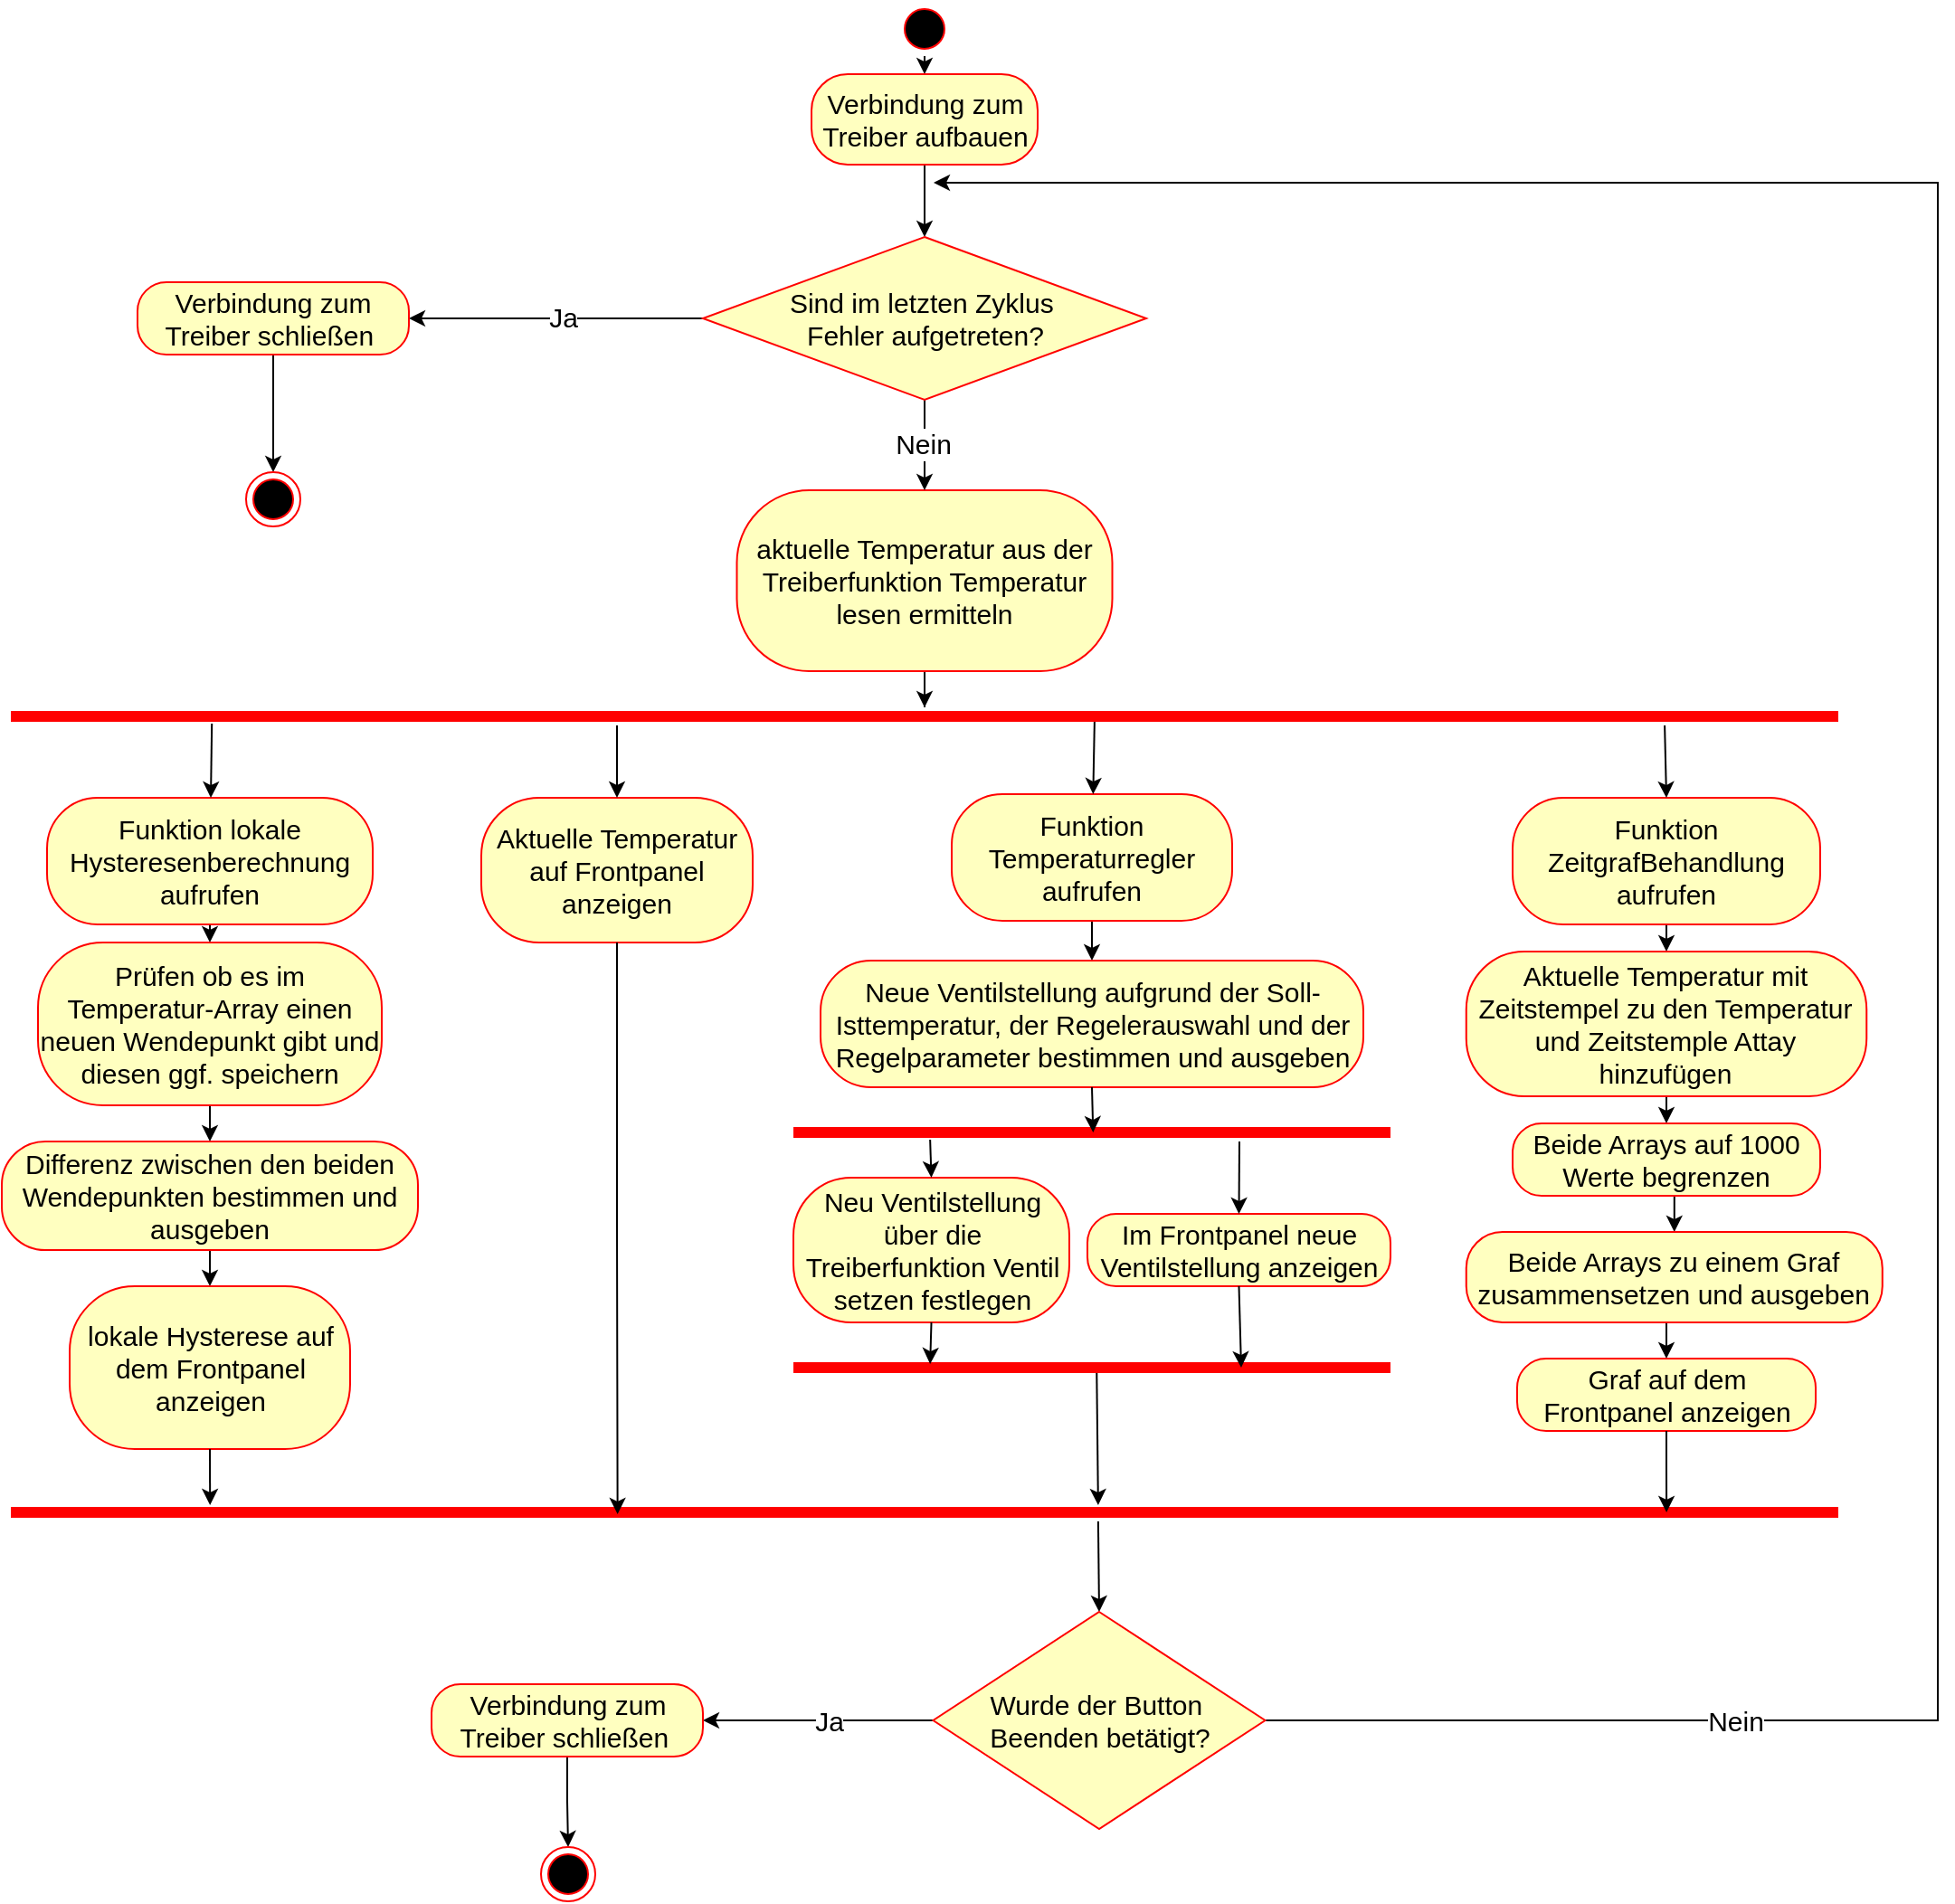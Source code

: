 <mxfile version="26.0.16">
  <diagram name="Page-1" id="e7e014a7-5840-1c2e-5031-d8a46d1fe8dd">
    <mxGraphModel dx="1426" dy="1615" grid="1" gridSize="10" guides="1" tooltips="1" connect="1" arrows="1" fold="1" page="1" pageScale="1" pageWidth="1169" pageHeight="826" background="none" math="0" shadow="0">
      <root>
        <mxCell id="0" />
        <mxCell id="1" parent="0" />
        <mxCell id="NhYI7kzIbhqHk0hFpWX_-93" style="edgeStyle=orthogonalEdgeStyle;rounded=0;orthogonalLoop=1;jettySize=auto;html=1;exitX=0.5;exitY=1;exitDx=0;exitDy=0;entryX=0.5;entryY=0;entryDx=0;entryDy=0;fontSize=15;" edge="1" parent="1" source="NhYI7kzIbhqHk0hFpWX_-41" target="NhYI7kzIbhqHk0hFpWX_-43">
          <mxGeometry relative="1" as="geometry" />
        </mxCell>
        <mxCell id="NhYI7kzIbhqHk0hFpWX_-41" value="" style="ellipse;html=1;shape=startState;fillColor=#000000;strokeColor=#ff0000;fontSize=15;" vertex="1" parent="1">
          <mxGeometry x="530" y="-60" width="30" height="30" as="geometry" />
        </mxCell>
        <mxCell id="NhYI7kzIbhqHk0hFpWX_-149" style="edgeStyle=orthogonalEdgeStyle;rounded=0;orthogonalLoop=1;jettySize=auto;html=1;exitX=0.5;exitY=1;exitDx=0;exitDy=0;entryX=0.5;entryY=0;entryDx=0;entryDy=0;fontSize=15;" edge="1" parent="1" source="NhYI7kzIbhqHk0hFpWX_-43" target="NhYI7kzIbhqHk0hFpWX_-121">
          <mxGeometry relative="1" as="geometry" />
        </mxCell>
        <mxCell id="NhYI7kzIbhqHk0hFpWX_-43" value="Verbindung zum Treiber aufbauen" style="rounded=1;whiteSpace=wrap;html=1;arcSize=40;fontColor=#000000;fillColor=#ffffc0;strokeColor=#ff0000;fontSize=15;" vertex="1" parent="1">
          <mxGeometry x="482.5" y="-20" width="125" height="50" as="geometry" />
        </mxCell>
        <mxCell id="NhYI7kzIbhqHk0hFpWX_-96" style="edgeStyle=orthogonalEdgeStyle;rounded=0;orthogonalLoop=1;jettySize=auto;html=1;exitX=0.5;exitY=1;exitDx=0;exitDy=0;fontSize=15;" edge="1" parent="1" source="NhYI7kzIbhqHk0hFpWX_-45" target="NhYI7kzIbhqHk0hFpWX_-53">
          <mxGeometry relative="1" as="geometry" />
        </mxCell>
        <mxCell id="NhYI7kzIbhqHk0hFpWX_-45" value="aktuelle Temperatur aus der Treiberfunktion Temperatur lesen ermitteln" style="rounded=1;whiteSpace=wrap;html=1;arcSize=40;fontColor=#000000;fillColor=#ffffc0;strokeColor=#ff0000;fontSize=15;" vertex="1" parent="1">
          <mxGeometry x="441.25" y="210" width="207.5" height="100" as="geometry" />
        </mxCell>
        <mxCell id="NhYI7kzIbhqHk0hFpWX_-99" style="edgeStyle=orthogonalEdgeStyle;rounded=0;orthogonalLoop=1;jettySize=auto;html=1;exitX=0.5;exitY=1;exitDx=0;exitDy=0;entryX=0.5;entryY=0;entryDx=0;entryDy=0;fontSize=15;" edge="1" parent="1" source="NhYI7kzIbhqHk0hFpWX_-49" target="NhYI7kzIbhqHk0hFpWX_-59">
          <mxGeometry relative="1" as="geometry" />
        </mxCell>
        <mxCell id="NhYI7kzIbhqHk0hFpWX_-49" value="Funktion lokale Hysteresenberechnung aufrufen" style="rounded=1;whiteSpace=wrap;html=1;arcSize=40;fontColor=#000000;fillColor=#ffffc0;strokeColor=#ff0000;fontSize=15;" vertex="1" parent="1">
          <mxGeometry x="60" y="380" width="180" height="70" as="geometry" />
        </mxCell>
        <mxCell id="NhYI7kzIbhqHk0hFpWX_-114" style="edgeStyle=orthogonalEdgeStyle;rounded=0;orthogonalLoop=1;jettySize=auto;html=1;exitX=0.5;exitY=1;exitDx=0;exitDy=0;entryX=0.5;entryY=0;entryDx=0;entryDy=0;fontSize=15;" edge="1" parent="1" source="NhYI7kzIbhqHk0hFpWX_-51" target="NhYI7kzIbhqHk0hFpWX_-65">
          <mxGeometry relative="1" as="geometry" />
        </mxCell>
        <mxCell id="NhYI7kzIbhqHk0hFpWX_-51" value="Funktion ZeitgrafBehandlung aufrufen" style="rounded=1;whiteSpace=wrap;html=1;arcSize=40;fontColor=#000000;fillColor=#ffffc0;strokeColor=#ff0000;fontSize=15;" vertex="1" parent="1">
          <mxGeometry x="870" y="380" width="170" height="70" as="geometry" />
        </mxCell>
        <mxCell id="NhYI7kzIbhqHk0hFpWX_-53" value="" style="shape=line;html=1;strokeWidth=6;strokeColor=#ff0000;fontSize=15;" vertex="1" parent="1">
          <mxGeometry x="40" y="330" width="1010" height="10" as="geometry" />
        </mxCell>
        <mxCell id="NhYI7kzIbhqHk0hFpWX_-106" style="edgeStyle=orthogonalEdgeStyle;rounded=0;orthogonalLoop=1;jettySize=auto;html=1;exitX=0.5;exitY=1;exitDx=0;exitDy=0;entryX=0.5;entryY=0;entryDx=0;entryDy=0;fontSize=15;" edge="1" parent="1" source="NhYI7kzIbhqHk0hFpWX_-56" target="NhYI7kzIbhqHk0hFpWX_-63">
          <mxGeometry relative="1" as="geometry" />
        </mxCell>
        <mxCell id="NhYI7kzIbhqHk0hFpWX_-56" value="Funktion Temperaturregler aufrufen" style="rounded=1;whiteSpace=wrap;html=1;arcSize=40;fontColor=#000000;fillColor=#ffffc0;strokeColor=#ff0000;fontSize=15;" vertex="1" parent="1">
          <mxGeometry x="560" y="378" width="155" height="70" as="geometry" />
        </mxCell>
        <mxCell id="NhYI7kzIbhqHk0hFpWX_-100" style="edgeStyle=orthogonalEdgeStyle;rounded=0;orthogonalLoop=1;jettySize=auto;html=1;exitX=0.5;exitY=1;exitDx=0;exitDy=0;entryX=0.5;entryY=0;entryDx=0;entryDy=0;fontSize=15;" edge="1" parent="1" source="NhYI7kzIbhqHk0hFpWX_-59" target="NhYI7kzIbhqHk0hFpWX_-70">
          <mxGeometry relative="1" as="geometry" />
        </mxCell>
        <mxCell id="NhYI7kzIbhqHk0hFpWX_-59" value="Prüfen ob es im Temperatur-Array einen neuen Wendepunkt gibt und diesen ggf. speichern" style="rounded=1;whiteSpace=wrap;html=1;arcSize=40;fontColor=#000000;fillColor=#ffffc0;strokeColor=#ff0000;fontSize=15;" vertex="1" parent="1">
          <mxGeometry x="55" y="460" width="190" height="90" as="geometry" />
        </mxCell>
        <mxCell id="NhYI7kzIbhqHk0hFpWX_-62" style="edgeStyle=orthogonalEdgeStyle;rounded=0;orthogonalLoop=1;jettySize=auto;html=1;exitX=0.5;exitY=1;exitDx=0;exitDy=0;fontSize=15;" edge="1" parent="1" source="NhYI7kzIbhqHk0hFpWX_-59" target="NhYI7kzIbhqHk0hFpWX_-59">
          <mxGeometry relative="1" as="geometry" />
        </mxCell>
        <mxCell id="NhYI7kzIbhqHk0hFpWX_-63" value="Neue Ventilstellung aufgrund der Soll-Isttemperatur, der Regelerauswahl und der Regelparameter bestimmen und ausgeben" style="rounded=1;whiteSpace=wrap;html=1;arcSize=40;fontColor=#000000;fillColor=#ffffc0;strokeColor=#ff0000;fontSize=15;" vertex="1" parent="1">
          <mxGeometry x="487.5" y="470" width="300" height="70" as="geometry" />
        </mxCell>
        <mxCell id="NhYI7kzIbhqHk0hFpWX_-115" style="edgeStyle=orthogonalEdgeStyle;rounded=0;orthogonalLoop=1;jettySize=auto;html=1;exitX=0.5;exitY=1;exitDx=0;exitDy=0;entryX=0.5;entryY=0;entryDx=0;entryDy=0;fontSize=15;" edge="1" parent="1" source="NhYI7kzIbhqHk0hFpWX_-65" target="NhYI7kzIbhqHk0hFpWX_-67">
          <mxGeometry relative="1" as="geometry" />
        </mxCell>
        <mxCell id="NhYI7kzIbhqHk0hFpWX_-65" value="Aktuelle Temperatur mit Zeitstempel zu den Temperatur und Zeitstemple Attay hinzufügen" style="rounded=1;whiteSpace=wrap;html=1;arcSize=40;fontColor=#000000;fillColor=#ffffc0;strokeColor=#ff0000;fontSize=15;" vertex="1" parent="1">
          <mxGeometry x="844.38" y="465" width="221.25" height="80" as="geometry" />
        </mxCell>
        <mxCell id="NhYI7kzIbhqHk0hFpWX_-116" style="edgeStyle=orthogonalEdgeStyle;rounded=0;orthogonalLoop=1;jettySize=auto;html=1;exitX=0.5;exitY=1;exitDx=0;exitDy=0;entryX=0.5;entryY=0;entryDx=0;entryDy=0;fontSize=15;" edge="1" parent="1" source="NhYI7kzIbhqHk0hFpWX_-67" target="NhYI7kzIbhqHk0hFpWX_-69">
          <mxGeometry relative="1" as="geometry" />
        </mxCell>
        <mxCell id="NhYI7kzIbhqHk0hFpWX_-67" value="Beide Arrays auf 1000 Werte begrenzen" style="rounded=1;whiteSpace=wrap;html=1;arcSize=40;fontColor=#000000;fillColor=#ffffc0;strokeColor=#ff0000;fontSize=15;" vertex="1" parent="1">
          <mxGeometry x="870" y="560" width="170" height="40" as="geometry" />
        </mxCell>
        <mxCell id="NhYI7kzIbhqHk0hFpWX_-117" style="edgeStyle=orthogonalEdgeStyle;rounded=0;orthogonalLoop=1;jettySize=auto;html=1;exitX=0.5;exitY=1;exitDx=0;exitDy=0;entryX=0.5;entryY=0;entryDx=0;entryDy=0;fontSize=15;" edge="1" parent="1" source="NhYI7kzIbhqHk0hFpWX_-69" target="NhYI7kzIbhqHk0hFpWX_-74">
          <mxGeometry relative="1" as="geometry" />
        </mxCell>
        <mxCell id="NhYI7kzIbhqHk0hFpWX_-69" value="Beide Arrays zu einem Graf zusammensetzen und ausgeben" style="rounded=1;whiteSpace=wrap;html=1;arcSize=40;fontColor=#000000;fillColor=#ffffc0;strokeColor=#ff0000;fontSize=15;" vertex="1" parent="1">
          <mxGeometry x="844.38" y="620" width="230" height="50" as="geometry" />
        </mxCell>
        <mxCell id="NhYI7kzIbhqHk0hFpWX_-101" style="edgeStyle=orthogonalEdgeStyle;rounded=0;orthogonalLoop=1;jettySize=auto;html=1;exitX=0.5;exitY=1;exitDx=0;exitDy=0;entryX=0.5;entryY=0;entryDx=0;entryDy=0;fontSize=15;" edge="1" parent="1" source="NhYI7kzIbhqHk0hFpWX_-70" target="NhYI7kzIbhqHk0hFpWX_-76">
          <mxGeometry relative="1" as="geometry" />
        </mxCell>
        <mxCell id="NhYI7kzIbhqHk0hFpWX_-70" value="Differenz zwischen den beiden Wendepunkten bestimmen und ausgeben" style="rounded=1;whiteSpace=wrap;html=1;arcSize=40;fontColor=#000000;fillColor=#ffffc0;strokeColor=#ff0000;fontSize=15;" vertex="1" parent="1">
          <mxGeometry x="35" y="570" width="230" height="60" as="geometry" />
        </mxCell>
        <mxCell id="NhYI7kzIbhqHk0hFpWX_-72" value="Im Frontpanel neue Ventilstellung anzeigen" style="rounded=1;whiteSpace=wrap;html=1;arcSize=40;fontColor=#000000;fillColor=#ffffc0;strokeColor=#ff0000;fontSize=15;" vertex="1" parent="1">
          <mxGeometry x="635" y="610" width="167.5" height="40" as="geometry" />
        </mxCell>
        <mxCell id="NhYI7kzIbhqHk0hFpWX_-74" value="Graf auf dem Frontpanel anzeigen" style="rounded=1;whiteSpace=wrap;html=1;arcSize=40;fontColor=#000000;fillColor=#ffffc0;strokeColor=#ff0000;fontSize=15;" vertex="1" parent="1">
          <mxGeometry x="872.5" y="690" width="165" height="40" as="geometry" />
        </mxCell>
        <mxCell id="NhYI7kzIbhqHk0hFpWX_-76" value="lokale Hysterese auf dem Frontpanel anzeigen" style="rounded=1;whiteSpace=wrap;html=1;arcSize=40;fontColor=#000000;fillColor=#ffffc0;strokeColor=#ff0000;fontSize=15;" vertex="1" parent="1">
          <mxGeometry x="72.5" y="650" width="155" height="90" as="geometry" />
        </mxCell>
        <mxCell id="NhYI7kzIbhqHk0hFpWX_-78" value="" style="shape=line;html=1;strokeWidth=6;strokeColor=#ff0000;fontSize=15;" vertex="1" parent="1">
          <mxGeometry x="40" y="770" width="1010" height="10" as="geometry" />
        </mxCell>
        <mxCell id="NhYI7kzIbhqHk0hFpWX_-83" value="Aktuelle Temperatur auf Frontpanel anzeigen" style="rounded=1;whiteSpace=wrap;html=1;arcSize=40;fontColor=#000000;fillColor=#ffffc0;strokeColor=#ff0000;fontSize=15;" vertex="1" parent="1">
          <mxGeometry x="300" y="380" width="150" height="80" as="geometry" />
        </mxCell>
        <mxCell id="NhYI7kzIbhqHk0hFpWX_-85" value="Neu Ventilstellung über die Treiberfunktion Ventil setzen festlegen" style="rounded=1;whiteSpace=wrap;html=1;arcSize=40;fontColor=#000000;fillColor=#ffffc0;strokeColor=#ff0000;fontSize=15;" vertex="1" parent="1">
          <mxGeometry x="472.5" y="590" width="152.5" height="80" as="geometry" />
        </mxCell>
        <mxCell id="NhYI7kzIbhqHk0hFpWX_-88" value="" style="shape=line;html=1;strokeWidth=6;strokeColor=#ff0000;fontSize=15;" vertex="1" parent="1">
          <mxGeometry x="472.5" y="560" width="330" height="10" as="geometry" />
        </mxCell>
        <mxCell id="NhYI7kzIbhqHk0hFpWX_-89" value="" style="shape=line;html=1;strokeWidth=6;strokeColor=#ff0000;fontSize=15;" vertex="1" parent="1">
          <mxGeometry x="472.5" y="690" width="330" height="10" as="geometry" />
        </mxCell>
        <mxCell id="NhYI7kzIbhqHk0hFpWX_-98" value="" style="endArrow=classic;html=1;rounded=0;exitX=0.11;exitY=0.9;exitDx=0;exitDy=0;exitPerimeter=0;fontSize=15;" edge="1" parent="1" source="NhYI7kzIbhqHk0hFpWX_-53" target="NhYI7kzIbhqHk0hFpWX_-49">
          <mxGeometry width="50" height="50" relative="1" as="geometry">
            <mxPoint x="650" y="630" as="sourcePoint" />
            <mxPoint x="700" y="580" as="targetPoint" />
          </mxGeometry>
        </mxCell>
        <mxCell id="NhYI7kzIbhqHk0hFpWX_-102" style="edgeStyle=orthogonalEdgeStyle;rounded=0;orthogonalLoop=1;jettySize=auto;html=1;exitX=0.5;exitY=1;exitDx=0;exitDy=0;entryX=0.109;entryY=0.1;entryDx=0;entryDy=0;entryPerimeter=0;fontSize=15;" edge="1" parent="1" source="NhYI7kzIbhqHk0hFpWX_-76" target="NhYI7kzIbhqHk0hFpWX_-78">
          <mxGeometry relative="1" as="geometry" />
        </mxCell>
        <mxCell id="NhYI7kzIbhqHk0hFpWX_-103" value="" style="endArrow=classic;html=1;rounded=0;fontSize=15;" edge="1" parent="1" target="NhYI7kzIbhqHk0hFpWX_-83">
          <mxGeometry width="50" height="50" relative="1" as="geometry">
            <mxPoint x="375" y="340" as="sourcePoint" />
            <mxPoint x="700" y="580" as="targetPoint" />
          </mxGeometry>
        </mxCell>
        <mxCell id="NhYI7kzIbhqHk0hFpWX_-104" style="edgeStyle=orthogonalEdgeStyle;rounded=0;orthogonalLoop=1;jettySize=auto;html=1;exitX=0.5;exitY=1;exitDx=0;exitDy=0;entryX=0.332;entryY=0.6;entryDx=0;entryDy=0;entryPerimeter=0;fontSize=15;" edge="1" parent="1" source="NhYI7kzIbhqHk0hFpWX_-83" target="NhYI7kzIbhqHk0hFpWX_-78">
          <mxGeometry relative="1" as="geometry" />
        </mxCell>
        <mxCell id="NhYI7kzIbhqHk0hFpWX_-105" value="" style="endArrow=classic;html=1;rounded=0;exitX=0.593;exitY=0.8;exitDx=0;exitDy=0;exitPerimeter=0;fontSize=15;" edge="1" parent="1" source="NhYI7kzIbhqHk0hFpWX_-53" target="NhYI7kzIbhqHk0hFpWX_-56">
          <mxGeometry width="50" height="50" relative="1" as="geometry">
            <mxPoint x="650" y="630" as="sourcePoint" />
            <mxPoint x="700" y="580" as="targetPoint" />
          </mxGeometry>
        </mxCell>
        <mxCell id="NhYI7kzIbhqHk0hFpWX_-107" style="edgeStyle=orthogonalEdgeStyle;rounded=0;orthogonalLoop=1;jettySize=auto;html=1;exitX=0.5;exitY=1;exitDx=0;exitDy=0;entryX=0.502;entryY=0.5;entryDx=0;entryDy=0;entryPerimeter=0;fontSize=15;" edge="1" parent="1" source="NhYI7kzIbhqHk0hFpWX_-63" target="NhYI7kzIbhqHk0hFpWX_-88">
          <mxGeometry relative="1" as="geometry" />
        </mxCell>
        <mxCell id="NhYI7kzIbhqHk0hFpWX_-108" value="" style="endArrow=classic;html=1;rounded=0;exitX=0.229;exitY=0.9;exitDx=0;exitDy=0;exitPerimeter=0;entryX=0.5;entryY=0;entryDx=0;entryDy=0;fontSize=15;" edge="1" parent="1" source="NhYI7kzIbhqHk0hFpWX_-88" target="NhYI7kzIbhqHk0hFpWX_-85">
          <mxGeometry width="50" height="50" relative="1" as="geometry">
            <mxPoint x="650" y="630" as="sourcePoint" />
            <mxPoint x="700" y="580" as="targetPoint" />
          </mxGeometry>
        </mxCell>
        <mxCell id="NhYI7kzIbhqHk0hFpWX_-109" value="" style="endArrow=classic;html=1;rounded=0;entryX=0.5;entryY=0;entryDx=0;entryDy=0;fontSize=15;" edge="1" parent="1" target="NhYI7kzIbhqHk0hFpWX_-72">
          <mxGeometry width="50" height="50" relative="1" as="geometry">
            <mxPoint x="719" y="570" as="sourcePoint" />
            <mxPoint x="700" y="580" as="targetPoint" />
          </mxGeometry>
        </mxCell>
        <mxCell id="NhYI7kzIbhqHk0hFpWX_-110" style="edgeStyle=orthogonalEdgeStyle;rounded=0;orthogonalLoop=1;jettySize=auto;html=1;exitX=0.5;exitY=1;exitDx=0;exitDy=0;entryX=0.229;entryY=0.3;entryDx=0;entryDy=0;entryPerimeter=0;fontSize=15;" edge="1" parent="1" source="NhYI7kzIbhqHk0hFpWX_-85" target="NhYI7kzIbhqHk0hFpWX_-89">
          <mxGeometry relative="1" as="geometry" />
        </mxCell>
        <mxCell id="NhYI7kzIbhqHk0hFpWX_-111" style="rounded=0;orthogonalLoop=1;jettySize=auto;html=1;exitX=0.5;exitY=1;exitDx=0;exitDy=0;entryX=0.75;entryY=0.5;entryDx=0;entryDy=0;entryPerimeter=0;fontSize=15;" edge="1" parent="1" source="NhYI7kzIbhqHk0hFpWX_-72" target="NhYI7kzIbhqHk0hFpWX_-89">
          <mxGeometry relative="1" as="geometry" />
        </mxCell>
        <mxCell id="NhYI7kzIbhqHk0hFpWX_-112" value="" style="endArrow=classic;html=1;rounded=0;exitX=0.508;exitY=0.8;exitDx=0;exitDy=0;exitPerimeter=0;entryX=0.595;entryY=0.1;entryDx=0;entryDy=0;entryPerimeter=0;fontSize=15;" edge="1" parent="1" source="NhYI7kzIbhqHk0hFpWX_-89" target="NhYI7kzIbhqHk0hFpWX_-78">
          <mxGeometry width="50" height="50" relative="1" as="geometry">
            <mxPoint x="650" y="630" as="sourcePoint" />
            <mxPoint x="700" y="580" as="targetPoint" />
          </mxGeometry>
        </mxCell>
        <mxCell id="NhYI7kzIbhqHk0hFpWX_-113" value="" style="endArrow=classic;html=1;rounded=0;entryX=0.5;entryY=0;entryDx=0;entryDy=0;exitX=0.905;exitY=1;exitDx=0;exitDy=0;exitPerimeter=0;fontSize=15;" edge="1" parent="1" source="NhYI7kzIbhqHk0hFpWX_-53" target="NhYI7kzIbhqHk0hFpWX_-51">
          <mxGeometry width="50" height="50" relative="1" as="geometry">
            <mxPoint x="650" y="630" as="sourcePoint" />
            <mxPoint x="700" y="580" as="targetPoint" />
          </mxGeometry>
        </mxCell>
        <mxCell id="NhYI7kzIbhqHk0hFpWX_-118" style="edgeStyle=orthogonalEdgeStyle;rounded=0;orthogonalLoop=1;jettySize=auto;html=1;exitX=0.5;exitY=1;exitDx=0;exitDy=0;entryX=0.906;entryY=0.5;entryDx=0;entryDy=0;entryPerimeter=0;fontSize=15;" edge="1" parent="1" source="NhYI7kzIbhqHk0hFpWX_-74" target="NhYI7kzIbhqHk0hFpWX_-78">
          <mxGeometry relative="1" as="geometry" />
        </mxCell>
        <mxCell id="NhYI7kzIbhqHk0hFpWX_-119" value="" style="endArrow=classic;html=1;rounded=0;entryX=0.5;entryY=0;entryDx=0;entryDy=0;exitX=0.595;exitY=1;exitDx=0;exitDy=0;exitPerimeter=0;fontSize=15;" edge="1" parent="1" source="NhYI7kzIbhqHk0hFpWX_-78" target="NhYI7kzIbhqHk0hFpWX_-139">
          <mxGeometry width="50" height="50" relative="1" as="geometry">
            <mxPoint x="650" y="830" as="sourcePoint" />
            <mxPoint x="641.495" y="820" as="targetPoint" />
          </mxGeometry>
        </mxCell>
        <mxCell id="NhYI7kzIbhqHk0hFpWX_-129" style="edgeStyle=orthogonalEdgeStyle;rounded=0;orthogonalLoop=1;jettySize=auto;html=1;exitX=0;exitY=0.5;exitDx=0;exitDy=0;entryX=1;entryY=0.5;entryDx=0;entryDy=0;fontSize=15;" edge="1" parent="1" source="NhYI7kzIbhqHk0hFpWX_-121" target="NhYI7kzIbhqHk0hFpWX_-127">
          <mxGeometry relative="1" as="geometry" />
        </mxCell>
        <mxCell id="NhYI7kzIbhqHk0hFpWX_-130" value="&lt;font&gt;Ja&lt;/font&gt;" style="edgeLabel;html=1;align=center;verticalAlign=middle;resizable=0;points=[];fontSize=15;" vertex="1" connectable="0" parent="NhYI7kzIbhqHk0hFpWX_-129">
          <mxGeometry x="-0.046" y="-1" relative="1" as="geometry">
            <mxPoint as="offset" />
          </mxGeometry>
        </mxCell>
        <mxCell id="NhYI7kzIbhqHk0hFpWX_-135" style="edgeStyle=orthogonalEdgeStyle;rounded=0;orthogonalLoop=1;jettySize=auto;html=1;exitX=0.5;exitY=1;exitDx=0;exitDy=0;entryX=0.5;entryY=0;entryDx=0;entryDy=0;fontSize=15;" edge="1" parent="1" source="NhYI7kzIbhqHk0hFpWX_-121" target="NhYI7kzIbhqHk0hFpWX_-45">
          <mxGeometry relative="1" as="geometry" />
        </mxCell>
        <mxCell id="NhYI7kzIbhqHk0hFpWX_-136" value="&lt;font&gt;Nein&lt;/font&gt;" style="edgeLabel;html=1;align=center;verticalAlign=middle;resizable=0;points=[];fontSize=15;" vertex="1" connectable="0" parent="NhYI7kzIbhqHk0hFpWX_-135">
          <mxGeometry x="-0.04" y="-1" relative="1" as="geometry">
            <mxPoint as="offset" />
          </mxGeometry>
        </mxCell>
        <mxCell id="NhYI7kzIbhqHk0hFpWX_-121" value="Sind im letzten Zyklus&amp;nbsp;&lt;div&gt;Fehler aufgetreten?&lt;/div&gt;" style="rhombus;whiteSpace=wrap;html=1;fontColor=#000000;fillColor=#ffffc0;strokeColor=#ff0000;fontSize=15;" vertex="1" parent="1">
          <mxGeometry x="422.5" y="70" width="245" height="90" as="geometry" />
        </mxCell>
        <mxCell id="NhYI7kzIbhqHk0hFpWX_-134" style="edgeStyle=orthogonalEdgeStyle;rounded=0;orthogonalLoop=1;jettySize=auto;html=1;exitX=0.5;exitY=1;exitDx=0;exitDy=0;entryX=0.5;entryY=0;entryDx=0;entryDy=0;fontSize=15;" edge="1" parent="1" source="NhYI7kzIbhqHk0hFpWX_-127" target="NhYI7kzIbhqHk0hFpWX_-133">
          <mxGeometry relative="1" as="geometry" />
        </mxCell>
        <mxCell id="NhYI7kzIbhqHk0hFpWX_-127" value="Verbindung zum Treiber schließen&amp;nbsp;" style="rounded=1;whiteSpace=wrap;html=1;arcSize=40;fontColor=#000000;fillColor=#ffffc0;strokeColor=#ff0000;fontSize=15;" vertex="1" parent="1">
          <mxGeometry x="110" y="95" width="150" height="40" as="geometry" />
        </mxCell>
        <mxCell id="NhYI7kzIbhqHk0hFpWX_-133" value="" style="ellipse;html=1;shape=endState;fillColor=#000000;strokeColor=#ff0000;fontSize=15;" vertex="1" parent="1">
          <mxGeometry x="170" y="200" width="30" height="30" as="geometry" />
        </mxCell>
        <mxCell id="NhYI7kzIbhqHk0hFpWX_-143" style="edgeStyle=orthogonalEdgeStyle;rounded=0;orthogonalLoop=1;jettySize=auto;html=1;exitX=0;exitY=0.5;exitDx=0;exitDy=0;entryX=1;entryY=0.5;entryDx=0;entryDy=0;fontSize=15;" edge="1" parent="1" source="NhYI7kzIbhqHk0hFpWX_-139" target="NhYI7kzIbhqHk0hFpWX_-142">
          <mxGeometry relative="1" as="geometry" />
        </mxCell>
        <mxCell id="NhYI7kzIbhqHk0hFpWX_-144" value="&lt;font&gt;Ja&lt;/font&gt;" style="edgeLabel;html=1;align=center;verticalAlign=middle;resizable=0;points=[];fontSize=15;" vertex="1" connectable="0" parent="NhYI7kzIbhqHk0hFpWX_-143">
          <mxGeometry x="-0.082" relative="1" as="geometry">
            <mxPoint as="offset" />
          </mxGeometry>
        </mxCell>
        <mxCell id="NhYI7kzIbhqHk0hFpWX_-147" style="edgeStyle=orthogonalEdgeStyle;rounded=0;orthogonalLoop=1;jettySize=auto;html=1;exitX=1;exitY=0.5;exitDx=0;exitDy=0;fontSize=15;" edge="1" parent="1" source="NhYI7kzIbhqHk0hFpWX_-139">
          <mxGeometry relative="1" as="geometry">
            <mxPoint x="550" y="40" as="targetPoint" />
            <mxPoint x="1030" y="900" as="sourcePoint" />
            <Array as="points">
              <mxPoint x="1105" y="890" />
              <mxPoint x="1105" y="40" />
            </Array>
          </mxGeometry>
        </mxCell>
        <mxCell id="NhYI7kzIbhqHk0hFpWX_-148" value="&lt;font&gt;Nein&lt;/font&gt;" style="edgeLabel;html=1;align=center;verticalAlign=middle;resizable=0;points=[];fontSize=15;" vertex="1" connectable="0" parent="NhYI7kzIbhqHk0hFpWX_-147">
          <mxGeometry x="-0.708" relative="1" as="geometry">
            <mxPoint as="offset" />
          </mxGeometry>
        </mxCell>
        <mxCell id="NhYI7kzIbhqHk0hFpWX_-139" value="Wurde der Button&amp;nbsp;&lt;div&gt;Beenden betätigt?&lt;/div&gt;" style="rhombus;whiteSpace=wrap;html=1;fontColor=#000000;fillColor=#ffffc0;strokeColor=#ff0000;fontSize=15;" vertex="1" parent="1">
          <mxGeometry x="549.75" y="830" width="183.5" height="120" as="geometry" />
        </mxCell>
        <mxCell id="NhYI7kzIbhqHk0hFpWX_-146" style="edgeStyle=orthogonalEdgeStyle;rounded=0;orthogonalLoop=1;jettySize=auto;html=1;exitX=0.5;exitY=1;exitDx=0;exitDy=0;entryX=0.5;entryY=0;entryDx=0;entryDy=0;fontSize=15;" edge="1" parent="1" source="NhYI7kzIbhqHk0hFpWX_-142" target="NhYI7kzIbhqHk0hFpWX_-145">
          <mxGeometry relative="1" as="geometry" />
        </mxCell>
        <mxCell id="NhYI7kzIbhqHk0hFpWX_-142" value="Verbindung zum Treiber schließen&amp;nbsp;" style="rounded=1;whiteSpace=wrap;html=1;arcSize=40;fontColor=#000000;fillColor=#ffffc0;strokeColor=#ff0000;fontSize=15;" vertex="1" parent="1">
          <mxGeometry x="272.5" y="870" width="150" height="40" as="geometry" />
        </mxCell>
        <mxCell id="NhYI7kzIbhqHk0hFpWX_-145" value="" style="ellipse;html=1;shape=endState;fillColor=#000000;strokeColor=#ff0000;fontSize=15;" vertex="1" parent="1">
          <mxGeometry x="333" y="960" width="30" height="30" as="geometry" />
        </mxCell>
      </root>
    </mxGraphModel>
  </diagram>
</mxfile>
